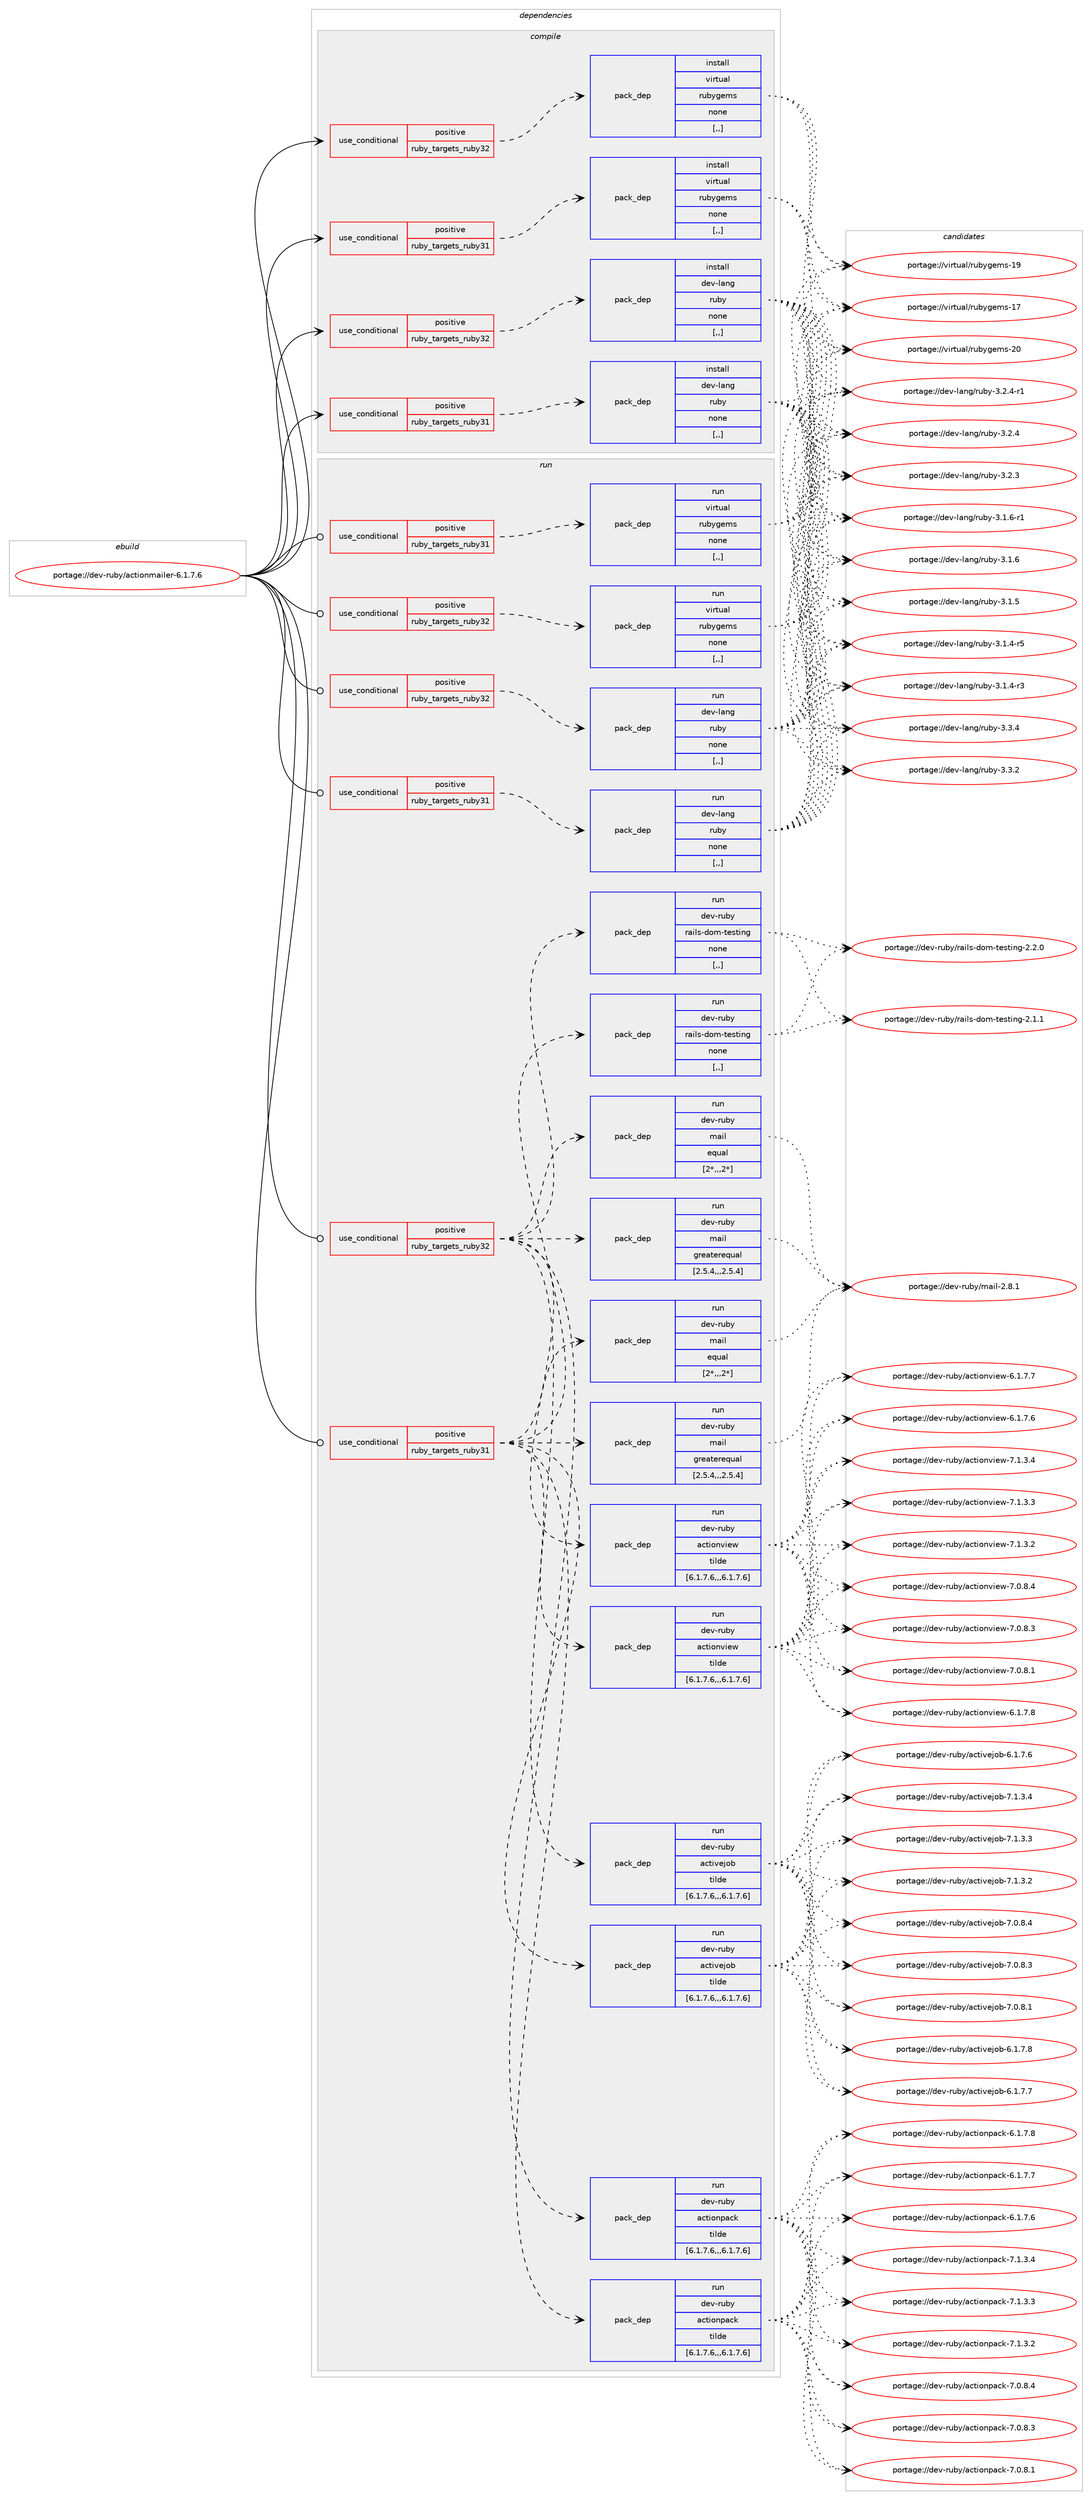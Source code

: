 digraph prolog {

# *************
# Graph options
# *************

newrank=true;
concentrate=true;
compound=true;
graph [rankdir=LR,fontname=Helvetica,fontsize=10,ranksep=1.5];#, ranksep=2.5, nodesep=0.2];
edge  [arrowhead=vee];
node  [fontname=Helvetica,fontsize=10];

# **********
# The ebuild
# **********

subgraph cluster_leftcol {
color=gray;
label=<<i>ebuild</i>>;
id [label="portage://dev-ruby/actionmailer-6.1.7.6", color=red, width=4, href="../dev-ruby/actionmailer-6.1.7.6.svg"];
}

# ****************
# The dependencies
# ****************

subgraph cluster_midcol {
color=gray;
label=<<i>dependencies</i>>;
subgraph cluster_compile {
fillcolor="#eeeeee";
style=filled;
label=<<i>compile</i>>;
subgraph cond42970 {
dependency172843 [label=<<TABLE BORDER="0" CELLBORDER="1" CELLSPACING="0" CELLPADDING="4"><TR><TD ROWSPAN="3" CELLPADDING="10">use_conditional</TD></TR><TR><TD>positive</TD></TR><TR><TD>ruby_targets_ruby31</TD></TR></TABLE>>, shape=none, color=red];
subgraph pack128600 {
dependency172844 [label=<<TABLE BORDER="0" CELLBORDER="1" CELLSPACING="0" CELLPADDING="4" WIDTH="220"><TR><TD ROWSPAN="6" CELLPADDING="30">pack_dep</TD></TR><TR><TD WIDTH="110">install</TD></TR><TR><TD>dev-lang</TD></TR><TR><TD>ruby</TD></TR><TR><TD>none</TD></TR><TR><TD>[,,]</TD></TR></TABLE>>, shape=none, color=blue];
}
dependency172843:e -> dependency172844:w [weight=20,style="dashed",arrowhead="vee"];
}
id:e -> dependency172843:w [weight=20,style="solid",arrowhead="vee"];
subgraph cond42971 {
dependency172845 [label=<<TABLE BORDER="0" CELLBORDER="1" CELLSPACING="0" CELLPADDING="4"><TR><TD ROWSPAN="3" CELLPADDING="10">use_conditional</TD></TR><TR><TD>positive</TD></TR><TR><TD>ruby_targets_ruby31</TD></TR></TABLE>>, shape=none, color=red];
subgraph pack128601 {
dependency172846 [label=<<TABLE BORDER="0" CELLBORDER="1" CELLSPACING="0" CELLPADDING="4" WIDTH="220"><TR><TD ROWSPAN="6" CELLPADDING="30">pack_dep</TD></TR><TR><TD WIDTH="110">install</TD></TR><TR><TD>virtual</TD></TR><TR><TD>rubygems</TD></TR><TR><TD>none</TD></TR><TR><TD>[,,]</TD></TR></TABLE>>, shape=none, color=blue];
}
dependency172845:e -> dependency172846:w [weight=20,style="dashed",arrowhead="vee"];
}
id:e -> dependency172845:w [weight=20,style="solid",arrowhead="vee"];
subgraph cond42972 {
dependency172847 [label=<<TABLE BORDER="0" CELLBORDER="1" CELLSPACING="0" CELLPADDING="4"><TR><TD ROWSPAN="3" CELLPADDING="10">use_conditional</TD></TR><TR><TD>positive</TD></TR><TR><TD>ruby_targets_ruby32</TD></TR></TABLE>>, shape=none, color=red];
subgraph pack128602 {
dependency172848 [label=<<TABLE BORDER="0" CELLBORDER="1" CELLSPACING="0" CELLPADDING="4" WIDTH="220"><TR><TD ROWSPAN="6" CELLPADDING="30">pack_dep</TD></TR><TR><TD WIDTH="110">install</TD></TR><TR><TD>dev-lang</TD></TR><TR><TD>ruby</TD></TR><TR><TD>none</TD></TR><TR><TD>[,,]</TD></TR></TABLE>>, shape=none, color=blue];
}
dependency172847:e -> dependency172848:w [weight=20,style="dashed",arrowhead="vee"];
}
id:e -> dependency172847:w [weight=20,style="solid",arrowhead="vee"];
subgraph cond42973 {
dependency172849 [label=<<TABLE BORDER="0" CELLBORDER="1" CELLSPACING="0" CELLPADDING="4"><TR><TD ROWSPAN="3" CELLPADDING="10">use_conditional</TD></TR><TR><TD>positive</TD></TR><TR><TD>ruby_targets_ruby32</TD></TR></TABLE>>, shape=none, color=red];
subgraph pack128603 {
dependency172850 [label=<<TABLE BORDER="0" CELLBORDER="1" CELLSPACING="0" CELLPADDING="4" WIDTH="220"><TR><TD ROWSPAN="6" CELLPADDING="30">pack_dep</TD></TR><TR><TD WIDTH="110">install</TD></TR><TR><TD>virtual</TD></TR><TR><TD>rubygems</TD></TR><TR><TD>none</TD></TR><TR><TD>[,,]</TD></TR></TABLE>>, shape=none, color=blue];
}
dependency172849:e -> dependency172850:w [weight=20,style="dashed",arrowhead="vee"];
}
id:e -> dependency172849:w [weight=20,style="solid",arrowhead="vee"];
}
subgraph cluster_compileandrun {
fillcolor="#eeeeee";
style=filled;
label=<<i>compile and run</i>>;
}
subgraph cluster_run {
fillcolor="#eeeeee";
style=filled;
label=<<i>run</i>>;
subgraph cond42974 {
dependency172851 [label=<<TABLE BORDER="0" CELLBORDER="1" CELLSPACING="0" CELLPADDING="4"><TR><TD ROWSPAN="3" CELLPADDING="10">use_conditional</TD></TR><TR><TD>positive</TD></TR><TR><TD>ruby_targets_ruby31</TD></TR></TABLE>>, shape=none, color=red];
subgraph pack128604 {
dependency172852 [label=<<TABLE BORDER="0" CELLBORDER="1" CELLSPACING="0" CELLPADDING="4" WIDTH="220"><TR><TD ROWSPAN="6" CELLPADDING="30">pack_dep</TD></TR><TR><TD WIDTH="110">run</TD></TR><TR><TD>dev-lang</TD></TR><TR><TD>ruby</TD></TR><TR><TD>none</TD></TR><TR><TD>[,,]</TD></TR></TABLE>>, shape=none, color=blue];
}
dependency172851:e -> dependency172852:w [weight=20,style="dashed",arrowhead="vee"];
}
id:e -> dependency172851:w [weight=20,style="solid",arrowhead="odot"];
subgraph cond42975 {
dependency172853 [label=<<TABLE BORDER="0" CELLBORDER="1" CELLSPACING="0" CELLPADDING="4"><TR><TD ROWSPAN="3" CELLPADDING="10">use_conditional</TD></TR><TR><TD>positive</TD></TR><TR><TD>ruby_targets_ruby31</TD></TR></TABLE>>, shape=none, color=red];
subgraph pack128605 {
dependency172854 [label=<<TABLE BORDER="0" CELLBORDER="1" CELLSPACING="0" CELLPADDING="4" WIDTH="220"><TR><TD ROWSPAN="6" CELLPADDING="30">pack_dep</TD></TR><TR><TD WIDTH="110">run</TD></TR><TR><TD>dev-ruby</TD></TR><TR><TD>actionpack</TD></TR><TR><TD>tilde</TD></TR><TR><TD>[6.1.7.6,,,6.1.7.6]</TD></TR></TABLE>>, shape=none, color=blue];
}
dependency172853:e -> dependency172854:w [weight=20,style="dashed",arrowhead="vee"];
subgraph pack128606 {
dependency172855 [label=<<TABLE BORDER="0" CELLBORDER="1" CELLSPACING="0" CELLPADDING="4" WIDTH="220"><TR><TD ROWSPAN="6" CELLPADDING="30">pack_dep</TD></TR><TR><TD WIDTH="110">run</TD></TR><TR><TD>dev-ruby</TD></TR><TR><TD>actionview</TD></TR><TR><TD>tilde</TD></TR><TR><TD>[6.1.7.6,,,6.1.7.6]</TD></TR></TABLE>>, shape=none, color=blue];
}
dependency172853:e -> dependency172855:w [weight=20,style="dashed",arrowhead="vee"];
subgraph pack128607 {
dependency172856 [label=<<TABLE BORDER="0" CELLBORDER="1" CELLSPACING="0" CELLPADDING="4" WIDTH="220"><TR><TD ROWSPAN="6" CELLPADDING="30">pack_dep</TD></TR><TR><TD WIDTH="110">run</TD></TR><TR><TD>dev-ruby</TD></TR><TR><TD>activejob</TD></TR><TR><TD>tilde</TD></TR><TR><TD>[6.1.7.6,,,6.1.7.6]</TD></TR></TABLE>>, shape=none, color=blue];
}
dependency172853:e -> dependency172856:w [weight=20,style="dashed",arrowhead="vee"];
subgraph pack128608 {
dependency172857 [label=<<TABLE BORDER="0" CELLBORDER="1" CELLSPACING="0" CELLPADDING="4" WIDTH="220"><TR><TD ROWSPAN="6" CELLPADDING="30">pack_dep</TD></TR><TR><TD WIDTH="110">run</TD></TR><TR><TD>dev-ruby</TD></TR><TR><TD>mail</TD></TR><TR><TD>greaterequal</TD></TR><TR><TD>[2.5.4,,,2.5.4]</TD></TR></TABLE>>, shape=none, color=blue];
}
dependency172853:e -> dependency172857:w [weight=20,style="dashed",arrowhead="vee"];
subgraph pack128609 {
dependency172858 [label=<<TABLE BORDER="0" CELLBORDER="1" CELLSPACING="0" CELLPADDING="4" WIDTH="220"><TR><TD ROWSPAN="6" CELLPADDING="30">pack_dep</TD></TR><TR><TD WIDTH="110">run</TD></TR><TR><TD>dev-ruby</TD></TR><TR><TD>mail</TD></TR><TR><TD>equal</TD></TR><TR><TD>[2*,,,2*]</TD></TR></TABLE>>, shape=none, color=blue];
}
dependency172853:e -> dependency172858:w [weight=20,style="dashed",arrowhead="vee"];
subgraph pack128610 {
dependency172859 [label=<<TABLE BORDER="0" CELLBORDER="1" CELLSPACING="0" CELLPADDING="4" WIDTH="220"><TR><TD ROWSPAN="6" CELLPADDING="30">pack_dep</TD></TR><TR><TD WIDTH="110">run</TD></TR><TR><TD>dev-ruby</TD></TR><TR><TD>rails-dom-testing</TD></TR><TR><TD>none</TD></TR><TR><TD>[,,]</TD></TR></TABLE>>, shape=none, color=blue];
}
dependency172853:e -> dependency172859:w [weight=20,style="dashed",arrowhead="vee"];
}
id:e -> dependency172853:w [weight=20,style="solid",arrowhead="odot"];
subgraph cond42976 {
dependency172860 [label=<<TABLE BORDER="0" CELLBORDER="1" CELLSPACING="0" CELLPADDING="4"><TR><TD ROWSPAN="3" CELLPADDING="10">use_conditional</TD></TR><TR><TD>positive</TD></TR><TR><TD>ruby_targets_ruby31</TD></TR></TABLE>>, shape=none, color=red];
subgraph pack128611 {
dependency172861 [label=<<TABLE BORDER="0" CELLBORDER="1" CELLSPACING="0" CELLPADDING="4" WIDTH="220"><TR><TD ROWSPAN="6" CELLPADDING="30">pack_dep</TD></TR><TR><TD WIDTH="110">run</TD></TR><TR><TD>virtual</TD></TR><TR><TD>rubygems</TD></TR><TR><TD>none</TD></TR><TR><TD>[,,]</TD></TR></TABLE>>, shape=none, color=blue];
}
dependency172860:e -> dependency172861:w [weight=20,style="dashed",arrowhead="vee"];
}
id:e -> dependency172860:w [weight=20,style="solid",arrowhead="odot"];
subgraph cond42977 {
dependency172862 [label=<<TABLE BORDER="0" CELLBORDER="1" CELLSPACING="0" CELLPADDING="4"><TR><TD ROWSPAN="3" CELLPADDING="10">use_conditional</TD></TR><TR><TD>positive</TD></TR><TR><TD>ruby_targets_ruby32</TD></TR></TABLE>>, shape=none, color=red];
subgraph pack128612 {
dependency172863 [label=<<TABLE BORDER="0" CELLBORDER="1" CELLSPACING="0" CELLPADDING="4" WIDTH="220"><TR><TD ROWSPAN="6" CELLPADDING="30">pack_dep</TD></TR><TR><TD WIDTH="110">run</TD></TR><TR><TD>dev-lang</TD></TR><TR><TD>ruby</TD></TR><TR><TD>none</TD></TR><TR><TD>[,,]</TD></TR></TABLE>>, shape=none, color=blue];
}
dependency172862:e -> dependency172863:w [weight=20,style="dashed",arrowhead="vee"];
}
id:e -> dependency172862:w [weight=20,style="solid",arrowhead="odot"];
subgraph cond42978 {
dependency172864 [label=<<TABLE BORDER="0" CELLBORDER="1" CELLSPACING="0" CELLPADDING="4"><TR><TD ROWSPAN="3" CELLPADDING="10">use_conditional</TD></TR><TR><TD>positive</TD></TR><TR><TD>ruby_targets_ruby32</TD></TR></TABLE>>, shape=none, color=red];
subgraph pack128613 {
dependency172865 [label=<<TABLE BORDER="0" CELLBORDER="1" CELLSPACING="0" CELLPADDING="4" WIDTH="220"><TR><TD ROWSPAN="6" CELLPADDING="30">pack_dep</TD></TR><TR><TD WIDTH="110">run</TD></TR><TR><TD>dev-ruby</TD></TR><TR><TD>actionpack</TD></TR><TR><TD>tilde</TD></TR><TR><TD>[6.1.7.6,,,6.1.7.6]</TD></TR></TABLE>>, shape=none, color=blue];
}
dependency172864:e -> dependency172865:w [weight=20,style="dashed",arrowhead="vee"];
subgraph pack128614 {
dependency172866 [label=<<TABLE BORDER="0" CELLBORDER="1" CELLSPACING="0" CELLPADDING="4" WIDTH="220"><TR><TD ROWSPAN="6" CELLPADDING="30">pack_dep</TD></TR><TR><TD WIDTH="110">run</TD></TR><TR><TD>dev-ruby</TD></TR><TR><TD>actionview</TD></TR><TR><TD>tilde</TD></TR><TR><TD>[6.1.7.6,,,6.1.7.6]</TD></TR></TABLE>>, shape=none, color=blue];
}
dependency172864:e -> dependency172866:w [weight=20,style="dashed",arrowhead="vee"];
subgraph pack128615 {
dependency172867 [label=<<TABLE BORDER="0" CELLBORDER="1" CELLSPACING="0" CELLPADDING="4" WIDTH="220"><TR><TD ROWSPAN="6" CELLPADDING="30">pack_dep</TD></TR><TR><TD WIDTH="110">run</TD></TR><TR><TD>dev-ruby</TD></TR><TR><TD>activejob</TD></TR><TR><TD>tilde</TD></TR><TR><TD>[6.1.7.6,,,6.1.7.6]</TD></TR></TABLE>>, shape=none, color=blue];
}
dependency172864:e -> dependency172867:w [weight=20,style="dashed",arrowhead="vee"];
subgraph pack128616 {
dependency172868 [label=<<TABLE BORDER="0" CELLBORDER="1" CELLSPACING="0" CELLPADDING="4" WIDTH="220"><TR><TD ROWSPAN="6" CELLPADDING="30">pack_dep</TD></TR><TR><TD WIDTH="110">run</TD></TR><TR><TD>dev-ruby</TD></TR><TR><TD>mail</TD></TR><TR><TD>greaterequal</TD></TR><TR><TD>[2.5.4,,,2.5.4]</TD></TR></TABLE>>, shape=none, color=blue];
}
dependency172864:e -> dependency172868:w [weight=20,style="dashed",arrowhead="vee"];
subgraph pack128617 {
dependency172869 [label=<<TABLE BORDER="0" CELLBORDER="1" CELLSPACING="0" CELLPADDING="4" WIDTH="220"><TR><TD ROWSPAN="6" CELLPADDING="30">pack_dep</TD></TR><TR><TD WIDTH="110">run</TD></TR><TR><TD>dev-ruby</TD></TR><TR><TD>mail</TD></TR><TR><TD>equal</TD></TR><TR><TD>[2*,,,2*]</TD></TR></TABLE>>, shape=none, color=blue];
}
dependency172864:e -> dependency172869:w [weight=20,style="dashed",arrowhead="vee"];
subgraph pack128618 {
dependency172870 [label=<<TABLE BORDER="0" CELLBORDER="1" CELLSPACING="0" CELLPADDING="4" WIDTH="220"><TR><TD ROWSPAN="6" CELLPADDING="30">pack_dep</TD></TR><TR><TD WIDTH="110">run</TD></TR><TR><TD>dev-ruby</TD></TR><TR><TD>rails-dom-testing</TD></TR><TR><TD>none</TD></TR><TR><TD>[,,]</TD></TR></TABLE>>, shape=none, color=blue];
}
dependency172864:e -> dependency172870:w [weight=20,style="dashed",arrowhead="vee"];
}
id:e -> dependency172864:w [weight=20,style="solid",arrowhead="odot"];
subgraph cond42979 {
dependency172871 [label=<<TABLE BORDER="0" CELLBORDER="1" CELLSPACING="0" CELLPADDING="4"><TR><TD ROWSPAN="3" CELLPADDING="10">use_conditional</TD></TR><TR><TD>positive</TD></TR><TR><TD>ruby_targets_ruby32</TD></TR></TABLE>>, shape=none, color=red];
subgraph pack128619 {
dependency172872 [label=<<TABLE BORDER="0" CELLBORDER="1" CELLSPACING="0" CELLPADDING="4" WIDTH="220"><TR><TD ROWSPAN="6" CELLPADDING="30">pack_dep</TD></TR><TR><TD WIDTH="110">run</TD></TR><TR><TD>virtual</TD></TR><TR><TD>rubygems</TD></TR><TR><TD>none</TD></TR><TR><TD>[,,]</TD></TR></TABLE>>, shape=none, color=blue];
}
dependency172871:e -> dependency172872:w [weight=20,style="dashed",arrowhead="vee"];
}
id:e -> dependency172871:w [weight=20,style="solid",arrowhead="odot"];
}
}

# **************
# The candidates
# **************

subgraph cluster_choices {
rank=same;
color=gray;
label=<<i>candidates</i>>;

subgraph choice128600 {
color=black;
nodesep=1;
choice10010111845108971101034711411798121455146514652 [label="portage://dev-lang/ruby-3.3.4", color=red, width=4,href="../dev-lang/ruby-3.3.4.svg"];
choice10010111845108971101034711411798121455146514650 [label="portage://dev-lang/ruby-3.3.2", color=red, width=4,href="../dev-lang/ruby-3.3.2.svg"];
choice100101118451089711010347114117981214551465046524511449 [label="portage://dev-lang/ruby-3.2.4-r1", color=red, width=4,href="../dev-lang/ruby-3.2.4-r1.svg"];
choice10010111845108971101034711411798121455146504652 [label="portage://dev-lang/ruby-3.2.4", color=red, width=4,href="../dev-lang/ruby-3.2.4.svg"];
choice10010111845108971101034711411798121455146504651 [label="portage://dev-lang/ruby-3.2.3", color=red, width=4,href="../dev-lang/ruby-3.2.3.svg"];
choice100101118451089711010347114117981214551464946544511449 [label="portage://dev-lang/ruby-3.1.6-r1", color=red, width=4,href="../dev-lang/ruby-3.1.6-r1.svg"];
choice10010111845108971101034711411798121455146494654 [label="portage://dev-lang/ruby-3.1.6", color=red, width=4,href="../dev-lang/ruby-3.1.6.svg"];
choice10010111845108971101034711411798121455146494653 [label="portage://dev-lang/ruby-3.1.5", color=red, width=4,href="../dev-lang/ruby-3.1.5.svg"];
choice100101118451089711010347114117981214551464946524511453 [label="portage://dev-lang/ruby-3.1.4-r5", color=red, width=4,href="../dev-lang/ruby-3.1.4-r5.svg"];
choice100101118451089711010347114117981214551464946524511451 [label="portage://dev-lang/ruby-3.1.4-r3", color=red, width=4,href="../dev-lang/ruby-3.1.4-r3.svg"];
dependency172844:e -> choice10010111845108971101034711411798121455146514652:w [style=dotted,weight="100"];
dependency172844:e -> choice10010111845108971101034711411798121455146514650:w [style=dotted,weight="100"];
dependency172844:e -> choice100101118451089711010347114117981214551465046524511449:w [style=dotted,weight="100"];
dependency172844:e -> choice10010111845108971101034711411798121455146504652:w [style=dotted,weight="100"];
dependency172844:e -> choice10010111845108971101034711411798121455146504651:w [style=dotted,weight="100"];
dependency172844:e -> choice100101118451089711010347114117981214551464946544511449:w [style=dotted,weight="100"];
dependency172844:e -> choice10010111845108971101034711411798121455146494654:w [style=dotted,weight="100"];
dependency172844:e -> choice10010111845108971101034711411798121455146494653:w [style=dotted,weight="100"];
dependency172844:e -> choice100101118451089711010347114117981214551464946524511453:w [style=dotted,weight="100"];
dependency172844:e -> choice100101118451089711010347114117981214551464946524511451:w [style=dotted,weight="100"];
}
subgraph choice128601 {
color=black;
nodesep=1;
choice118105114116117971084711411798121103101109115455048 [label="portage://virtual/rubygems-20", color=red, width=4,href="../virtual/rubygems-20.svg"];
choice118105114116117971084711411798121103101109115454957 [label="portage://virtual/rubygems-19", color=red, width=4,href="../virtual/rubygems-19.svg"];
choice118105114116117971084711411798121103101109115454955 [label="portage://virtual/rubygems-17", color=red, width=4,href="../virtual/rubygems-17.svg"];
dependency172846:e -> choice118105114116117971084711411798121103101109115455048:w [style=dotted,weight="100"];
dependency172846:e -> choice118105114116117971084711411798121103101109115454957:w [style=dotted,weight="100"];
dependency172846:e -> choice118105114116117971084711411798121103101109115454955:w [style=dotted,weight="100"];
}
subgraph choice128602 {
color=black;
nodesep=1;
choice10010111845108971101034711411798121455146514652 [label="portage://dev-lang/ruby-3.3.4", color=red, width=4,href="../dev-lang/ruby-3.3.4.svg"];
choice10010111845108971101034711411798121455146514650 [label="portage://dev-lang/ruby-3.3.2", color=red, width=4,href="../dev-lang/ruby-3.3.2.svg"];
choice100101118451089711010347114117981214551465046524511449 [label="portage://dev-lang/ruby-3.2.4-r1", color=red, width=4,href="../dev-lang/ruby-3.2.4-r1.svg"];
choice10010111845108971101034711411798121455146504652 [label="portage://dev-lang/ruby-3.2.4", color=red, width=4,href="../dev-lang/ruby-3.2.4.svg"];
choice10010111845108971101034711411798121455146504651 [label="portage://dev-lang/ruby-3.2.3", color=red, width=4,href="../dev-lang/ruby-3.2.3.svg"];
choice100101118451089711010347114117981214551464946544511449 [label="portage://dev-lang/ruby-3.1.6-r1", color=red, width=4,href="../dev-lang/ruby-3.1.6-r1.svg"];
choice10010111845108971101034711411798121455146494654 [label="portage://dev-lang/ruby-3.1.6", color=red, width=4,href="../dev-lang/ruby-3.1.6.svg"];
choice10010111845108971101034711411798121455146494653 [label="portage://dev-lang/ruby-3.1.5", color=red, width=4,href="../dev-lang/ruby-3.1.5.svg"];
choice100101118451089711010347114117981214551464946524511453 [label="portage://dev-lang/ruby-3.1.4-r5", color=red, width=4,href="../dev-lang/ruby-3.1.4-r5.svg"];
choice100101118451089711010347114117981214551464946524511451 [label="portage://dev-lang/ruby-3.1.4-r3", color=red, width=4,href="../dev-lang/ruby-3.1.4-r3.svg"];
dependency172848:e -> choice10010111845108971101034711411798121455146514652:w [style=dotted,weight="100"];
dependency172848:e -> choice10010111845108971101034711411798121455146514650:w [style=dotted,weight="100"];
dependency172848:e -> choice100101118451089711010347114117981214551465046524511449:w [style=dotted,weight="100"];
dependency172848:e -> choice10010111845108971101034711411798121455146504652:w [style=dotted,weight="100"];
dependency172848:e -> choice10010111845108971101034711411798121455146504651:w [style=dotted,weight="100"];
dependency172848:e -> choice100101118451089711010347114117981214551464946544511449:w [style=dotted,weight="100"];
dependency172848:e -> choice10010111845108971101034711411798121455146494654:w [style=dotted,weight="100"];
dependency172848:e -> choice10010111845108971101034711411798121455146494653:w [style=dotted,weight="100"];
dependency172848:e -> choice100101118451089711010347114117981214551464946524511453:w [style=dotted,weight="100"];
dependency172848:e -> choice100101118451089711010347114117981214551464946524511451:w [style=dotted,weight="100"];
}
subgraph choice128603 {
color=black;
nodesep=1;
choice118105114116117971084711411798121103101109115455048 [label="portage://virtual/rubygems-20", color=red, width=4,href="../virtual/rubygems-20.svg"];
choice118105114116117971084711411798121103101109115454957 [label="portage://virtual/rubygems-19", color=red, width=4,href="../virtual/rubygems-19.svg"];
choice118105114116117971084711411798121103101109115454955 [label="portage://virtual/rubygems-17", color=red, width=4,href="../virtual/rubygems-17.svg"];
dependency172850:e -> choice118105114116117971084711411798121103101109115455048:w [style=dotted,weight="100"];
dependency172850:e -> choice118105114116117971084711411798121103101109115454957:w [style=dotted,weight="100"];
dependency172850:e -> choice118105114116117971084711411798121103101109115454955:w [style=dotted,weight="100"];
}
subgraph choice128604 {
color=black;
nodesep=1;
choice10010111845108971101034711411798121455146514652 [label="portage://dev-lang/ruby-3.3.4", color=red, width=4,href="../dev-lang/ruby-3.3.4.svg"];
choice10010111845108971101034711411798121455146514650 [label="portage://dev-lang/ruby-3.3.2", color=red, width=4,href="../dev-lang/ruby-3.3.2.svg"];
choice100101118451089711010347114117981214551465046524511449 [label="portage://dev-lang/ruby-3.2.4-r1", color=red, width=4,href="../dev-lang/ruby-3.2.4-r1.svg"];
choice10010111845108971101034711411798121455146504652 [label="portage://dev-lang/ruby-3.2.4", color=red, width=4,href="../dev-lang/ruby-3.2.4.svg"];
choice10010111845108971101034711411798121455146504651 [label="portage://dev-lang/ruby-3.2.3", color=red, width=4,href="../dev-lang/ruby-3.2.3.svg"];
choice100101118451089711010347114117981214551464946544511449 [label="portage://dev-lang/ruby-3.1.6-r1", color=red, width=4,href="../dev-lang/ruby-3.1.6-r1.svg"];
choice10010111845108971101034711411798121455146494654 [label="portage://dev-lang/ruby-3.1.6", color=red, width=4,href="../dev-lang/ruby-3.1.6.svg"];
choice10010111845108971101034711411798121455146494653 [label="portage://dev-lang/ruby-3.1.5", color=red, width=4,href="../dev-lang/ruby-3.1.5.svg"];
choice100101118451089711010347114117981214551464946524511453 [label="portage://dev-lang/ruby-3.1.4-r5", color=red, width=4,href="../dev-lang/ruby-3.1.4-r5.svg"];
choice100101118451089711010347114117981214551464946524511451 [label="portage://dev-lang/ruby-3.1.4-r3", color=red, width=4,href="../dev-lang/ruby-3.1.4-r3.svg"];
dependency172852:e -> choice10010111845108971101034711411798121455146514652:w [style=dotted,weight="100"];
dependency172852:e -> choice10010111845108971101034711411798121455146514650:w [style=dotted,weight="100"];
dependency172852:e -> choice100101118451089711010347114117981214551465046524511449:w [style=dotted,weight="100"];
dependency172852:e -> choice10010111845108971101034711411798121455146504652:w [style=dotted,weight="100"];
dependency172852:e -> choice10010111845108971101034711411798121455146504651:w [style=dotted,weight="100"];
dependency172852:e -> choice100101118451089711010347114117981214551464946544511449:w [style=dotted,weight="100"];
dependency172852:e -> choice10010111845108971101034711411798121455146494654:w [style=dotted,weight="100"];
dependency172852:e -> choice10010111845108971101034711411798121455146494653:w [style=dotted,weight="100"];
dependency172852:e -> choice100101118451089711010347114117981214551464946524511453:w [style=dotted,weight="100"];
dependency172852:e -> choice100101118451089711010347114117981214551464946524511451:w [style=dotted,weight="100"];
}
subgraph choice128605 {
color=black;
nodesep=1;
choice100101118451141179812147979911610511111011297991074555464946514652 [label="portage://dev-ruby/actionpack-7.1.3.4", color=red, width=4,href="../dev-ruby/actionpack-7.1.3.4.svg"];
choice100101118451141179812147979911610511111011297991074555464946514651 [label="portage://dev-ruby/actionpack-7.1.3.3", color=red, width=4,href="../dev-ruby/actionpack-7.1.3.3.svg"];
choice100101118451141179812147979911610511111011297991074555464946514650 [label="portage://dev-ruby/actionpack-7.1.3.2", color=red, width=4,href="../dev-ruby/actionpack-7.1.3.2.svg"];
choice100101118451141179812147979911610511111011297991074555464846564652 [label="portage://dev-ruby/actionpack-7.0.8.4", color=red, width=4,href="../dev-ruby/actionpack-7.0.8.4.svg"];
choice100101118451141179812147979911610511111011297991074555464846564651 [label="portage://dev-ruby/actionpack-7.0.8.3", color=red, width=4,href="../dev-ruby/actionpack-7.0.8.3.svg"];
choice100101118451141179812147979911610511111011297991074555464846564649 [label="portage://dev-ruby/actionpack-7.0.8.1", color=red, width=4,href="../dev-ruby/actionpack-7.0.8.1.svg"];
choice100101118451141179812147979911610511111011297991074554464946554656 [label="portage://dev-ruby/actionpack-6.1.7.8", color=red, width=4,href="../dev-ruby/actionpack-6.1.7.8.svg"];
choice100101118451141179812147979911610511111011297991074554464946554655 [label="portage://dev-ruby/actionpack-6.1.7.7", color=red, width=4,href="../dev-ruby/actionpack-6.1.7.7.svg"];
choice100101118451141179812147979911610511111011297991074554464946554654 [label="portage://dev-ruby/actionpack-6.1.7.6", color=red, width=4,href="../dev-ruby/actionpack-6.1.7.6.svg"];
dependency172854:e -> choice100101118451141179812147979911610511111011297991074555464946514652:w [style=dotted,weight="100"];
dependency172854:e -> choice100101118451141179812147979911610511111011297991074555464946514651:w [style=dotted,weight="100"];
dependency172854:e -> choice100101118451141179812147979911610511111011297991074555464946514650:w [style=dotted,weight="100"];
dependency172854:e -> choice100101118451141179812147979911610511111011297991074555464846564652:w [style=dotted,weight="100"];
dependency172854:e -> choice100101118451141179812147979911610511111011297991074555464846564651:w [style=dotted,weight="100"];
dependency172854:e -> choice100101118451141179812147979911610511111011297991074555464846564649:w [style=dotted,weight="100"];
dependency172854:e -> choice100101118451141179812147979911610511111011297991074554464946554656:w [style=dotted,weight="100"];
dependency172854:e -> choice100101118451141179812147979911610511111011297991074554464946554655:w [style=dotted,weight="100"];
dependency172854:e -> choice100101118451141179812147979911610511111011297991074554464946554654:w [style=dotted,weight="100"];
}
subgraph choice128606 {
color=black;
nodesep=1;
choice10010111845114117981214797991161051111101181051011194555464946514652 [label="portage://dev-ruby/actionview-7.1.3.4", color=red, width=4,href="../dev-ruby/actionview-7.1.3.4.svg"];
choice10010111845114117981214797991161051111101181051011194555464946514651 [label="portage://dev-ruby/actionview-7.1.3.3", color=red, width=4,href="../dev-ruby/actionview-7.1.3.3.svg"];
choice10010111845114117981214797991161051111101181051011194555464946514650 [label="portage://dev-ruby/actionview-7.1.3.2", color=red, width=4,href="../dev-ruby/actionview-7.1.3.2.svg"];
choice10010111845114117981214797991161051111101181051011194555464846564652 [label="portage://dev-ruby/actionview-7.0.8.4", color=red, width=4,href="../dev-ruby/actionview-7.0.8.4.svg"];
choice10010111845114117981214797991161051111101181051011194555464846564651 [label="portage://dev-ruby/actionview-7.0.8.3", color=red, width=4,href="../dev-ruby/actionview-7.0.8.3.svg"];
choice10010111845114117981214797991161051111101181051011194555464846564649 [label="portage://dev-ruby/actionview-7.0.8.1", color=red, width=4,href="../dev-ruby/actionview-7.0.8.1.svg"];
choice10010111845114117981214797991161051111101181051011194554464946554656 [label="portage://dev-ruby/actionview-6.1.7.8", color=red, width=4,href="../dev-ruby/actionview-6.1.7.8.svg"];
choice10010111845114117981214797991161051111101181051011194554464946554655 [label="portage://dev-ruby/actionview-6.1.7.7", color=red, width=4,href="../dev-ruby/actionview-6.1.7.7.svg"];
choice10010111845114117981214797991161051111101181051011194554464946554654 [label="portage://dev-ruby/actionview-6.1.7.6", color=red, width=4,href="../dev-ruby/actionview-6.1.7.6.svg"];
dependency172855:e -> choice10010111845114117981214797991161051111101181051011194555464946514652:w [style=dotted,weight="100"];
dependency172855:e -> choice10010111845114117981214797991161051111101181051011194555464946514651:w [style=dotted,weight="100"];
dependency172855:e -> choice10010111845114117981214797991161051111101181051011194555464946514650:w [style=dotted,weight="100"];
dependency172855:e -> choice10010111845114117981214797991161051111101181051011194555464846564652:w [style=dotted,weight="100"];
dependency172855:e -> choice10010111845114117981214797991161051111101181051011194555464846564651:w [style=dotted,weight="100"];
dependency172855:e -> choice10010111845114117981214797991161051111101181051011194555464846564649:w [style=dotted,weight="100"];
dependency172855:e -> choice10010111845114117981214797991161051111101181051011194554464946554656:w [style=dotted,weight="100"];
dependency172855:e -> choice10010111845114117981214797991161051111101181051011194554464946554655:w [style=dotted,weight="100"];
dependency172855:e -> choice10010111845114117981214797991161051111101181051011194554464946554654:w [style=dotted,weight="100"];
}
subgraph choice128607 {
color=black;
nodesep=1;
choice1001011184511411798121479799116105118101106111984555464946514652 [label="portage://dev-ruby/activejob-7.1.3.4", color=red, width=4,href="../dev-ruby/activejob-7.1.3.4.svg"];
choice1001011184511411798121479799116105118101106111984555464946514651 [label="portage://dev-ruby/activejob-7.1.3.3", color=red, width=4,href="../dev-ruby/activejob-7.1.3.3.svg"];
choice1001011184511411798121479799116105118101106111984555464946514650 [label="portage://dev-ruby/activejob-7.1.3.2", color=red, width=4,href="../dev-ruby/activejob-7.1.3.2.svg"];
choice1001011184511411798121479799116105118101106111984555464846564652 [label="portage://dev-ruby/activejob-7.0.8.4", color=red, width=4,href="../dev-ruby/activejob-7.0.8.4.svg"];
choice1001011184511411798121479799116105118101106111984555464846564651 [label="portage://dev-ruby/activejob-7.0.8.3", color=red, width=4,href="../dev-ruby/activejob-7.0.8.3.svg"];
choice1001011184511411798121479799116105118101106111984555464846564649 [label="portage://dev-ruby/activejob-7.0.8.1", color=red, width=4,href="../dev-ruby/activejob-7.0.8.1.svg"];
choice1001011184511411798121479799116105118101106111984554464946554656 [label="portage://dev-ruby/activejob-6.1.7.8", color=red, width=4,href="../dev-ruby/activejob-6.1.7.8.svg"];
choice1001011184511411798121479799116105118101106111984554464946554655 [label="portage://dev-ruby/activejob-6.1.7.7", color=red, width=4,href="../dev-ruby/activejob-6.1.7.7.svg"];
choice1001011184511411798121479799116105118101106111984554464946554654 [label="portage://dev-ruby/activejob-6.1.7.6", color=red, width=4,href="../dev-ruby/activejob-6.1.7.6.svg"];
dependency172856:e -> choice1001011184511411798121479799116105118101106111984555464946514652:w [style=dotted,weight="100"];
dependency172856:e -> choice1001011184511411798121479799116105118101106111984555464946514651:w [style=dotted,weight="100"];
dependency172856:e -> choice1001011184511411798121479799116105118101106111984555464946514650:w [style=dotted,weight="100"];
dependency172856:e -> choice1001011184511411798121479799116105118101106111984555464846564652:w [style=dotted,weight="100"];
dependency172856:e -> choice1001011184511411798121479799116105118101106111984555464846564651:w [style=dotted,weight="100"];
dependency172856:e -> choice1001011184511411798121479799116105118101106111984555464846564649:w [style=dotted,weight="100"];
dependency172856:e -> choice1001011184511411798121479799116105118101106111984554464946554656:w [style=dotted,weight="100"];
dependency172856:e -> choice1001011184511411798121479799116105118101106111984554464946554655:w [style=dotted,weight="100"];
dependency172856:e -> choice1001011184511411798121479799116105118101106111984554464946554654:w [style=dotted,weight="100"];
}
subgraph choice128608 {
color=black;
nodesep=1;
choice10010111845114117981214710997105108455046564649 [label="portage://dev-ruby/mail-2.8.1", color=red, width=4,href="../dev-ruby/mail-2.8.1.svg"];
dependency172857:e -> choice10010111845114117981214710997105108455046564649:w [style=dotted,weight="100"];
}
subgraph choice128609 {
color=black;
nodesep=1;
choice10010111845114117981214710997105108455046564649 [label="portage://dev-ruby/mail-2.8.1", color=red, width=4,href="../dev-ruby/mail-2.8.1.svg"];
dependency172858:e -> choice10010111845114117981214710997105108455046564649:w [style=dotted,weight="100"];
}
subgraph choice128610 {
color=black;
nodesep=1;
choice100101118451141179812147114971051081154510011110945116101115116105110103455046504648 [label="portage://dev-ruby/rails-dom-testing-2.2.0", color=red, width=4,href="../dev-ruby/rails-dom-testing-2.2.0.svg"];
choice100101118451141179812147114971051081154510011110945116101115116105110103455046494649 [label="portage://dev-ruby/rails-dom-testing-2.1.1", color=red, width=4,href="../dev-ruby/rails-dom-testing-2.1.1.svg"];
dependency172859:e -> choice100101118451141179812147114971051081154510011110945116101115116105110103455046504648:w [style=dotted,weight="100"];
dependency172859:e -> choice100101118451141179812147114971051081154510011110945116101115116105110103455046494649:w [style=dotted,weight="100"];
}
subgraph choice128611 {
color=black;
nodesep=1;
choice118105114116117971084711411798121103101109115455048 [label="portage://virtual/rubygems-20", color=red, width=4,href="../virtual/rubygems-20.svg"];
choice118105114116117971084711411798121103101109115454957 [label="portage://virtual/rubygems-19", color=red, width=4,href="../virtual/rubygems-19.svg"];
choice118105114116117971084711411798121103101109115454955 [label="portage://virtual/rubygems-17", color=red, width=4,href="../virtual/rubygems-17.svg"];
dependency172861:e -> choice118105114116117971084711411798121103101109115455048:w [style=dotted,weight="100"];
dependency172861:e -> choice118105114116117971084711411798121103101109115454957:w [style=dotted,weight="100"];
dependency172861:e -> choice118105114116117971084711411798121103101109115454955:w [style=dotted,weight="100"];
}
subgraph choice128612 {
color=black;
nodesep=1;
choice10010111845108971101034711411798121455146514652 [label="portage://dev-lang/ruby-3.3.4", color=red, width=4,href="../dev-lang/ruby-3.3.4.svg"];
choice10010111845108971101034711411798121455146514650 [label="portage://dev-lang/ruby-3.3.2", color=red, width=4,href="../dev-lang/ruby-3.3.2.svg"];
choice100101118451089711010347114117981214551465046524511449 [label="portage://dev-lang/ruby-3.2.4-r1", color=red, width=4,href="../dev-lang/ruby-3.2.4-r1.svg"];
choice10010111845108971101034711411798121455146504652 [label="portage://dev-lang/ruby-3.2.4", color=red, width=4,href="../dev-lang/ruby-3.2.4.svg"];
choice10010111845108971101034711411798121455146504651 [label="portage://dev-lang/ruby-3.2.3", color=red, width=4,href="../dev-lang/ruby-3.2.3.svg"];
choice100101118451089711010347114117981214551464946544511449 [label="portage://dev-lang/ruby-3.1.6-r1", color=red, width=4,href="../dev-lang/ruby-3.1.6-r1.svg"];
choice10010111845108971101034711411798121455146494654 [label="portage://dev-lang/ruby-3.1.6", color=red, width=4,href="../dev-lang/ruby-3.1.6.svg"];
choice10010111845108971101034711411798121455146494653 [label="portage://dev-lang/ruby-3.1.5", color=red, width=4,href="../dev-lang/ruby-3.1.5.svg"];
choice100101118451089711010347114117981214551464946524511453 [label="portage://dev-lang/ruby-3.1.4-r5", color=red, width=4,href="../dev-lang/ruby-3.1.4-r5.svg"];
choice100101118451089711010347114117981214551464946524511451 [label="portage://dev-lang/ruby-3.1.4-r3", color=red, width=4,href="../dev-lang/ruby-3.1.4-r3.svg"];
dependency172863:e -> choice10010111845108971101034711411798121455146514652:w [style=dotted,weight="100"];
dependency172863:e -> choice10010111845108971101034711411798121455146514650:w [style=dotted,weight="100"];
dependency172863:e -> choice100101118451089711010347114117981214551465046524511449:w [style=dotted,weight="100"];
dependency172863:e -> choice10010111845108971101034711411798121455146504652:w [style=dotted,weight="100"];
dependency172863:e -> choice10010111845108971101034711411798121455146504651:w [style=dotted,weight="100"];
dependency172863:e -> choice100101118451089711010347114117981214551464946544511449:w [style=dotted,weight="100"];
dependency172863:e -> choice10010111845108971101034711411798121455146494654:w [style=dotted,weight="100"];
dependency172863:e -> choice10010111845108971101034711411798121455146494653:w [style=dotted,weight="100"];
dependency172863:e -> choice100101118451089711010347114117981214551464946524511453:w [style=dotted,weight="100"];
dependency172863:e -> choice100101118451089711010347114117981214551464946524511451:w [style=dotted,weight="100"];
}
subgraph choice128613 {
color=black;
nodesep=1;
choice100101118451141179812147979911610511111011297991074555464946514652 [label="portage://dev-ruby/actionpack-7.1.3.4", color=red, width=4,href="../dev-ruby/actionpack-7.1.3.4.svg"];
choice100101118451141179812147979911610511111011297991074555464946514651 [label="portage://dev-ruby/actionpack-7.1.3.3", color=red, width=4,href="../dev-ruby/actionpack-7.1.3.3.svg"];
choice100101118451141179812147979911610511111011297991074555464946514650 [label="portage://dev-ruby/actionpack-7.1.3.2", color=red, width=4,href="../dev-ruby/actionpack-7.1.3.2.svg"];
choice100101118451141179812147979911610511111011297991074555464846564652 [label="portage://dev-ruby/actionpack-7.0.8.4", color=red, width=4,href="../dev-ruby/actionpack-7.0.8.4.svg"];
choice100101118451141179812147979911610511111011297991074555464846564651 [label="portage://dev-ruby/actionpack-7.0.8.3", color=red, width=4,href="../dev-ruby/actionpack-7.0.8.3.svg"];
choice100101118451141179812147979911610511111011297991074555464846564649 [label="portage://dev-ruby/actionpack-7.0.8.1", color=red, width=4,href="../dev-ruby/actionpack-7.0.8.1.svg"];
choice100101118451141179812147979911610511111011297991074554464946554656 [label="portage://dev-ruby/actionpack-6.1.7.8", color=red, width=4,href="../dev-ruby/actionpack-6.1.7.8.svg"];
choice100101118451141179812147979911610511111011297991074554464946554655 [label="portage://dev-ruby/actionpack-6.1.7.7", color=red, width=4,href="../dev-ruby/actionpack-6.1.7.7.svg"];
choice100101118451141179812147979911610511111011297991074554464946554654 [label="portage://dev-ruby/actionpack-6.1.7.6", color=red, width=4,href="../dev-ruby/actionpack-6.1.7.6.svg"];
dependency172865:e -> choice100101118451141179812147979911610511111011297991074555464946514652:w [style=dotted,weight="100"];
dependency172865:e -> choice100101118451141179812147979911610511111011297991074555464946514651:w [style=dotted,weight="100"];
dependency172865:e -> choice100101118451141179812147979911610511111011297991074555464946514650:w [style=dotted,weight="100"];
dependency172865:e -> choice100101118451141179812147979911610511111011297991074555464846564652:w [style=dotted,weight="100"];
dependency172865:e -> choice100101118451141179812147979911610511111011297991074555464846564651:w [style=dotted,weight="100"];
dependency172865:e -> choice100101118451141179812147979911610511111011297991074555464846564649:w [style=dotted,weight="100"];
dependency172865:e -> choice100101118451141179812147979911610511111011297991074554464946554656:w [style=dotted,weight="100"];
dependency172865:e -> choice100101118451141179812147979911610511111011297991074554464946554655:w [style=dotted,weight="100"];
dependency172865:e -> choice100101118451141179812147979911610511111011297991074554464946554654:w [style=dotted,weight="100"];
}
subgraph choice128614 {
color=black;
nodesep=1;
choice10010111845114117981214797991161051111101181051011194555464946514652 [label="portage://dev-ruby/actionview-7.1.3.4", color=red, width=4,href="../dev-ruby/actionview-7.1.3.4.svg"];
choice10010111845114117981214797991161051111101181051011194555464946514651 [label="portage://dev-ruby/actionview-7.1.3.3", color=red, width=4,href="../dev-ruby/actionview-7.1.3.3.svg"];
choice10010111845114117981214797991161051111101181051011194555464946514650 [label="portage://dev-ruby/actionview-7.1.3.2", color=red, width=4,href="../dev-ruby/actionview-7.1.3.2.svg"];
choice10010111845114117981214797991161051111101181051011194555464846564652 [label="portage://dev-ruby/actionview-7.0.8.4", color=red, width=4,href="../dev-ruby/actionview-7.0.8.4.svg"];
choice10010111845114117981214797991161051111101181051011194555464846564651 [label="portage://dev-ruby/actionview-7.0.8.3", color=red, width=4,href="../dev-ruby/actionview-7.0.8.3.svg"];
choice10010111845114117981214797991161051111101181051011194555464846564649 [label="portage://dev-ruby/actionview-7.0.8.1", color=red, width=4,href="../dev-ruby/actionview-7.0.8.1.svg"];
choice10010111845114117981214797991161051111101181051011194554464946554656 [label="portage://dev-ruby/actionview-6.1.7.8", color=red, width=4,href="../dev-ruby/actionview-6.1.7.8.svg"];
choice10010111845114117981214797991161051111101181051011194554464946554655 [label="portage://dev-ruby/actionview-6.1.7.7", color=red, width=4,href="../dev-ruby/actionview-6.1.7.7.svg"];
choice10010111845114117981214797991161051111101181051011194554464946554654 [label="portage://dev-ruby/actionview-6.1.7.6", color=red, width=4,href="../dev-ruby/actionview-6.1.7.6.svg"];
dependency172866:e -> choice10010111845114117981214797991161051111101181051011194555464946514652:w [style=dotted,weight="100"];
dependency172866:e -> choice10010111845114117981214797991161051111101181051011194555464946514651:w [style=dotted,weight="100"];
dependency172866:e -> choice10010111845114117981214797991161051111101181051011194555464946514650:w [style=dotted,weight="100"];
dependency172866:e -> choice10010111845114117981214797991161051111101181051011194555464846564652:w [style=dotted,weight="100"];
dependency172866:e -> choice10010111845114117981214797991161051111101181051011194555464846564651:w [style=dotted,weight="100"];
dependency172866:e -> choice10010111845114117981214797991161051111101181051011194555464846564649:w [style=dotted,weight="100"];
dependency172866:e -> choice10010111845114117981214797991161051111101181051011194554464946554656:w [style=dotted,weight="100"];
dependency172866:e -> choice10010111845114117981214797991161051111101181051011194554464946554655:w [style=dotted,weight="100"];
dependency172866:e -> choice10010111845114117981214797991161051111101181051011194554464946554654:w [style=dotted,weight="100"];
}
subgraph choice128615 {
color=black;
nodesep=1;
choice1001011184511411798121479799116105118101106111984555464946514652 [label="portage://dev-ruby/activejob-7.1.3.4", color=red, width=4,href="../dev-ruby/activejob-7.1.3.4.svg"];
choice1001011184511411798121479799116105118101106111984555464946514651 [label="portage://dev-ruby/activejob-7.1.3.3", color=red, width=4,href="../dev-ruby/activejob-7.1.3.3.svg"];
choice1001011184511411798121479799116105118101106111984555464946514650 [label="portage://dev-ruby/activejob-7.1.3.2", color=red, width=4,href="../dev-ruby/activejob-7.1.3.2.svg"];
choice1001011184511411798121479799116105118101106111984555464846564652 [label="portage://dev-ruby/activejob-7.0.8.4", color=red, width=4,href="../dev-ruby/activejob-7.0.8.4.svg"];
choice1001011184511411798121479799116105118101106111984555464846564651 [label="portage://dev-ruby/activejob-7.0.8.3", color=red, width=4,href="../dev-ruby/activejob-7.0.8.3.svg"];
choice1001011184511411798121479799116105118101106111984555464846564649 [label="portage://dev-ruby/activejob-7.0.8.1", color=red, width=4,href="../dev-ruby/activejob-7.0.8.1.svg"];
choice1001011184511411798121479799116105118101106111984554464946554656 [label="portage://dev-ruby/activejob-6.1.7.8", color=red, width=4,href="../dev-ruby/activejob-6.1.7.8.svg"];
choice1001011184511411798121479799116105118101106111984554464946554655 [label="portage://dev-ruby/activejob-6.1.7.7", color=red, width=4,href="../dev-ruby/activejob-6.1.7.7.svg"];
choice1001011184511411798121479799116105118101106111984554464946554654 [label="portage://dev-ruby/activejob-6.1.7.6", color=red, width=4,href="../dev-ruby/activejob-6.1.7.6.svg"];
dependency172867:e -> choice1001011184511411798121479799116105118101106111984555464946514652:w [style=dotted,weight="100"];
dependency172867:e -> choice1001011184511411798121479799116105118101106111984555464946514651:w [style=dotted,weight="100"];
dependency172867:e -> choice1001011184511411798121479799116105118101106111984555464946514650:w [style=dotted,weight="100"];
dependency172867:e -> choice1001011184511411798121479799116105118101106111984555464846564652:w [style=dotted,weight="100"];
dependency172867:e -> choice1001011184511411798121479799116105118101106111984555464846564651:w [style=dotted,weight="100"];
dependency172867:e -> choice1001011184511411798121479799116105118101106111984555464846564649:w [style=dotted,weight="100"];
dependency172867:e -> choice1001011184511411798121479799116105118101106111984554464946554656:w [style=dotted,weight="100"];
dependency172867:e -> choice1001011184511411798121479799116105118101106111984554464946554655:w [style=dotted,weight="100"];
dependency172867:e -> choice1001011184511411798121479799116105118101106111984554464946554654:w [style=dotted,weight="100"];
}
subgraph choice128616 {
color=black;
nodesep=1;
choice10010111845114117981214710997105108455046564649 [label="portage://dev-ruby/mail-2.8.1", color=red, width=4,href="../dev-ruby/mail-2.8.1.svg"];
dependency172868:e -> choice10010111845114117981214710997105108455046564649:w [style=dotted,weight="100"];
}
subgraph choice128617 {
color=black;
nodesep=1;
choice10010111845114117981214710997105108455046564649 [label="portage://dev-ruby/mail-2.8.1", color=red, width=4,href="../dev-ruby/mail-2.8.1.svg"];
dependency172869:e -> choice10010111845114117981214710997105108455046564649:w [style=dotted,weight="100"];
}
subgraph choice128618 {
color=black;
nodesep=1;
choice100101118451141179812147114971051081154510011110945116101115116105110103455046504648 [label="portage://dev-ruby/rails-dom-testing-2.2.0", color=red, width=4,href="../dev-ruby/rails-dom-testing-2.2.0.svg"];
choice100101118451141179812147114971051081154510011110945116101115116105110103455046494649 [label="portage://dev-ruby/rails-dom-testing-2.1.1", color=red, width=4,href="../dev-ruby/rails-dom-testing-2.1.1.svg"];
dependency172870:e -> choice100101118451141179812147114971051081154510011110945116101115116105110103455046504648:w [style=dotted,weight="100"];
dependency172870:e -> choice100101118451141179812147114971051081154510011110945116101115116105110103455046494649:w [style=dotted,weight="100"];
}
subgraph choice128619 {
color=black;
nodesep=1;
choice118105114116117971084711411798121103101109115455048 [label="portage://virtual/rubygems-20", color=red, width=4,href="../virtual/rubygems-20.svg"];
choice118105114116117971084711411798121103101109115454957 [label="portage://virtual/rubygems-19", color=red, width=4,href="../virtual/rubygems-19.svg"];
choice118105114116117971084711411798121103101109115454955 [label="portage://virtual/rubygems-17", color=red, width=4,href="../virtual/rubygems-17.svg"];
dependency172872:e -> choice118105114116117971084711411798121103101109115455048:w [style=dotted,weight="100"];
dependency172872:e -> choice118105114116117971084711411798121103101109115454957:w [style=dotted,weight="100"];
dependency172872:e -> choice118105114116117971084711411798121103101109115454955:w [style=dotted,weight="100"];
}
}

}
